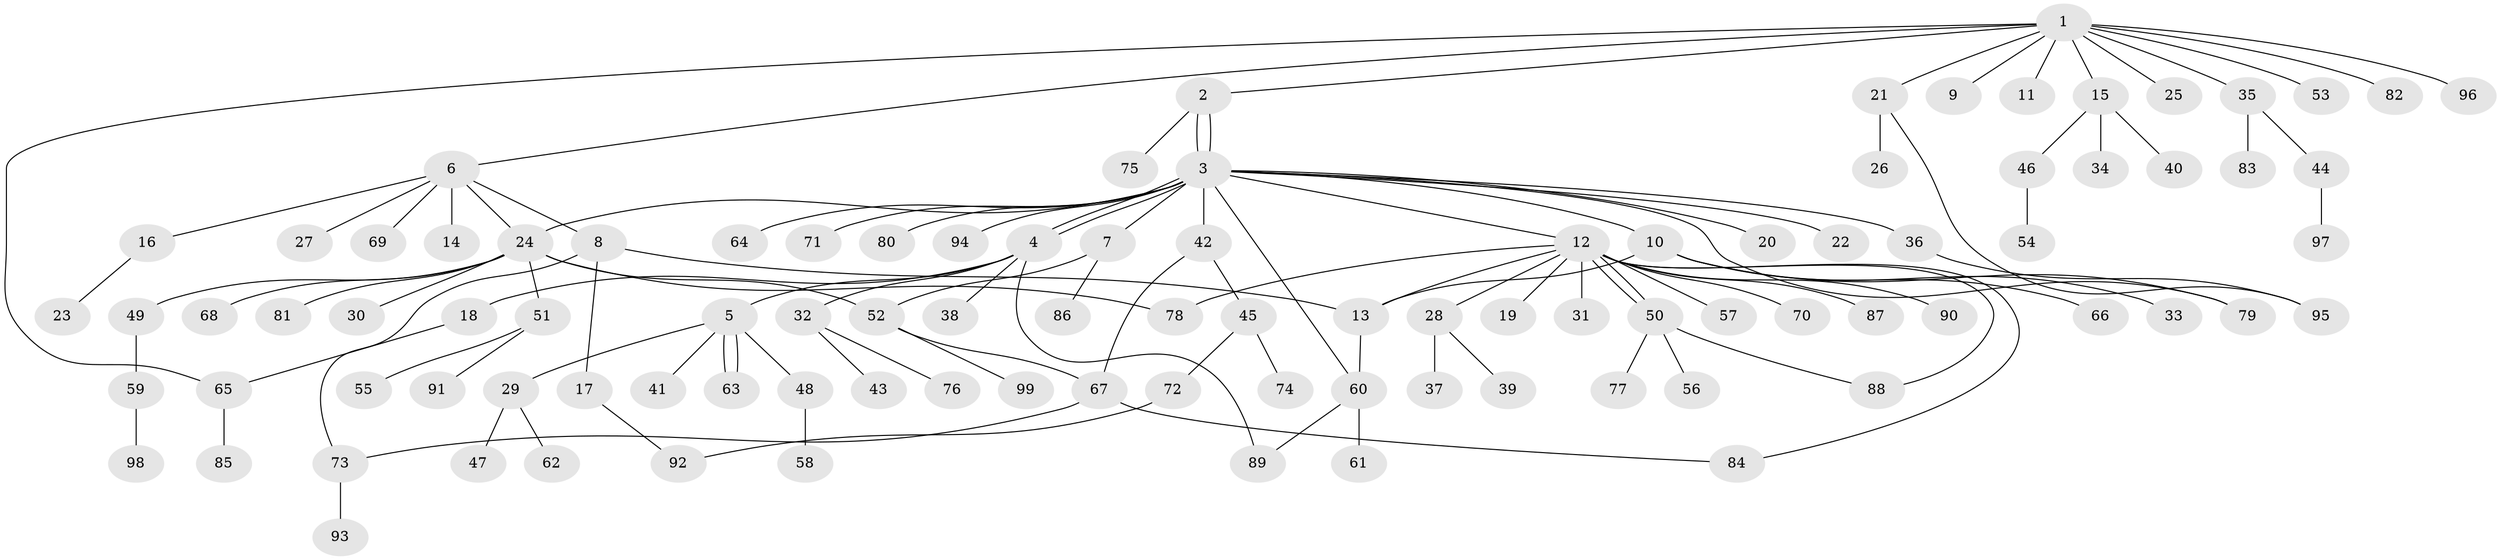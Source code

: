 // coarse degree distribution, {13: 0.013888888888888888, 3: 0.041666666666666664, 19: 0.013888888888888888, 7: 0.041666666666666664, 4: 0.05555555555555555, 5: 0.013888888888888888, 1: 0.625, 14: 0.013888888888888888, 2: 0.16666666666666666, 8: 0.013888888888888888}
// Generated by graph-tools (version 1.1) at 2025/23/03/03/25 07:23:51]
// undirected, 99 vertices, 117 edges
graph export_dot {
graph [start="1"]
  node [color=gray90,style=filled];
  1;
  2;
  3;
  4;
  5;
  6;
  7;
  8;
  9;
  10;
  11;
  12;
  13;
  14;
  15;
  16;
  17;
  18;
  19;
  20;
  21;
  22;
  23;
  24;
  25;
  26;
  27;
  28;
  29;
  30;
  31;
  32;
  33;
  34;
  35;
  36;
  37;
  38;
  39;
  40;
  41;
  42;
  43;
  44;
  45;
  46;
  47;
  48;
  49;
  50;
  51;
  52;
  53;
  54;
  55;
  56;
  57;
  58;
  59;
  60;
  61;
  62;
  63;
  64;
  65;
  66;
  67;
  68;
  69;
  70;
  71;
  72;
  73;
  74;
  75;
  76;
  77;
  78;
  79;
  80;
  81;
  82;
  83;
  84;
  85;
  86;
  87;
  88;
  89;
  90;
  91;
  92;
  93;
  94;
  95;
  96;
  97;
  98;
  99;
  1 -- 2;
  1 -- 6;
  1 -- 9;
  1 -- 11;
  1 -- 15;
  1 -- 21;
  1 -- 25;
  1 -- 35;
  1 -- 53;
  1 -- 65;
  1 -- 82;
  1 -- 96;
  2 -- 3;
  2 -- 3;
  2 -- 75;
  3 -- 4;
  3 -- 4;
  3 -- 7;
  3 -- 10;
  3 -- 12;
  3 -- 20;
  3 -- 22;
  3 -- 24;
  3 -- 36;
  3 -- 42;
  3 -- 60;
  3 -- 64;
  3 -- 71;
  3 -- 79;
  3 -- 80;
  3 -- 94;
  4 -- 5;
  4 -- 18;
  4 -- 32;
  4 -- 38;
  4 -- 89;
  5 -- 29;
  5 -- 41;
  5 -- 48;
  5 -- 63;
  5 -- 63;
  6 -- 8;
  6 -- 14;
  6 -- 16;
  6 -- 24;
  6 -- 27;
  6 -- 69;
  7 -- 52;
  7 -- 86;
  8 -- 13;
  8 -- 17;
  8 -- 73;
  10 -- 13;
  10 -- 33;
  10 -- 66;
  10 -- 79;
  12 -- 13;
  12 -- 19;
  12 -- 28;
  12 -- 31;
  12 -- 50;
  12 -- 50;
  12 -- 57;
  12 -- 70;
  12 -- 78;
  12 -- 84;
  12 -- 87;
  12 -- 88;
  12 -- 90;
  13 -- 60;
  15 -- 34;
  15 -- 40;
  15 -- 46;
  16 -- 23;
  17 -- 92;
  18 -- 65;
  21 -- 26;
  21 -- 95;
  24 -- 30;
  24 -- 49;
  24 -- 51;
  24 -- 52;
  24 -- 68;
  24 -- 78;
  24 -- 81;
  28 -- 37;
  28 -- 39;
  29 -- 47;
  29 -- 62;
  32 -- 43;
  32 -- 76;
  35 -- 44;
  35 -- 83;
  36 -- 95;
  42 -- 45;
  42 -- 67;
  44 -- 97;
  45 -- 72;
  45 -- 74;
  46 -- 54;
  48 -- 58;
  49 -- 59;
  50 -- 56;
  50 -- 77;
  50 -- 88;
  51 -- 55;
  51 -- 91;
  52 -- 67;
  52 -- 99;
  59 -- 98;
  60 -- 61;
  60 -- 89;
  65 -- 85;
  67 -- 73;
  67 -- 84;
  72 -- 92;
  73 -- 93;
}
